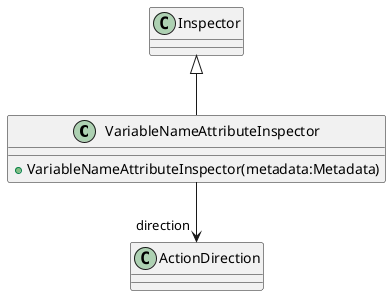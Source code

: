 @startuml
class VariableNameAttributeInspector {
    + VariableNameAttributeInspector(metadata:Metadata)
}
Inspector <|-- VariableNameAttributeInspector
VariableNameAttributeInspector --> "direction" ActionDirection
@enduml
